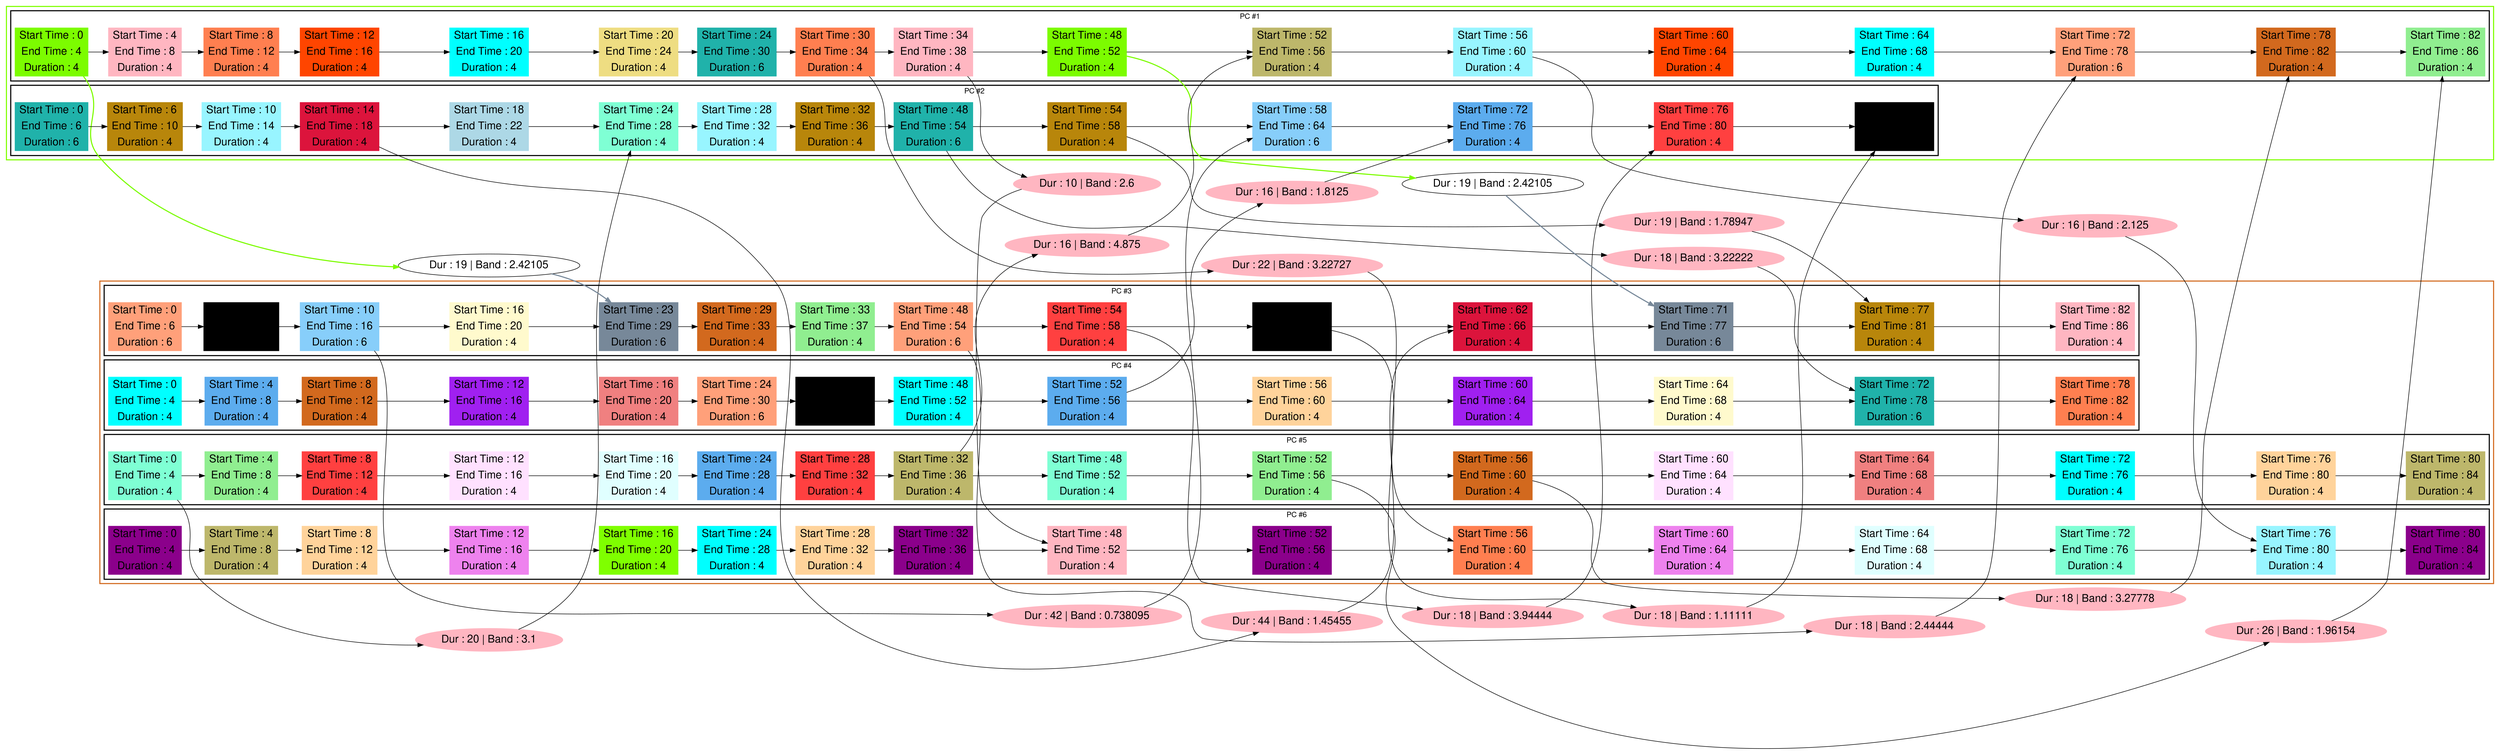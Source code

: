 digraph G {

fontname="Helvetica,Arial,sans-serif"
node [fontname="Helvetica,Arial,sans-serif"]
edge [fontname="Helvetica,Arial,sans-serif"]
graph [rankdir = "LR"];
node [fontsize = "20" shape = "ellipse"];

    subgraph cluster_Mod_0{
        color =chartreuse
        style = bold
        subgraph cluster_0{
           node [style=filled]
           color = black


            "node61" [
               label = "Start Time : 0 | End Time : 4 | Duration : 4"
               shape = "record"
               color = lawngreen
            ]

            "node75" [
               label = "Start Time : 4 | End Time : 8 | Duration : 4"
               shape = "record"
               color = lightpink
            ]

            "node37" [
               label = "Start Time : 8 | End Time : 12 | Duration : 4"
               shape = "record"
               color = coral
            ]

            "node12" [
               label = "Start Time : 12 | End Time : 16 | Duration : 4"
               shape = "record"
               color = orangered1
            ]

            "node47" [
               label = "Start Time : 16 | End Time : 20 | Duration : 4"
               shape = "record"
               color = cyan
            ]

            "node70" [
               label = "Start Time : 20 | End Time : 24 | Duration : 4"
               shape = "record"
               color = lightgoldenrod
            ]

            "node84" [
               label = "Start Time : 24 | End Time : 30 | Duration : 6"
               shape = "record"
               color = lightseagreen
            ]

            "node38" [
               label = "Start Time : 30 | End Time : 34 | Duration : 4"
               shape = "record"
               color = coral
            ]

            "node76" [
               label = "Start Time : 34 | End Time : 38 | Duration : 4"
               shape = "record"
               color = lightpink
            ]

            "node62" [
               label = "Start Time : 48 | End Time : 52 | Duration : 4"
               shape = "record"
               color = lawngreen
            ]

            "node55" [
               label = "Start Time : 52 | End Time : 56 | Duration : 4"
               shape = "record"
               color = darkkhaki
            ]

            "node30" [
               label = "Start Time : 56 | End Time : 60 | Duration : 4"
               shape = "record"
               color = cadetblue1
            ]

            "node13" [
               label = "Start Time : 60 | End Time : 64 | Duration : 4"
               shape = "record"
               color = orangered1
            ]

            "node48" [
               label = "Start Time : 64 | End Time : 68 | Duration : 4"
               shape = "record"
               color = cyan
            ]

            "node82" [
               label = "Start Time : 72 | End Time : 78 | Duration : 6"
               shape = "record"
               color = lightsalmon
            ]

            "node36" [
               label = "Start Time : 78 | End Time : 82 | Duration : 4"
               shape = "record"
               color = chocolate
            ]

            "node74" [
               label = "Start Time : 82 | End Time : 86 | Duration : 4"
               shape = "record"
               color = lightgreen
            ]

            node61 -> node75 -> node37 -> node12 -> node47 -> node70 -> node84 -> node38 -> node76 -> node62 -> node55 -> node30 -> node13 -> node48 -> node82 -> node36 -> node74

            label = "PC #1"

        }
        subgraph cluster_1{
           node [style=filled]
           color = black


            "node83" [
               label = "Start Time : 0 | End Time : 6 | Duration : 6"
               shape = "record"
               color = lightseagreen
            ]

            "node49" [
               label = "Start Time : 6 | End Time : 10 | Duration : 4"
               shape = "record"
               color = darkgoldenrod
            ]

            "node28" [
               label = "Start Time : 10 | End Time : 14 | Duration : 4"
               shape = "record"
               color = cadetblue1
            ]

            "node45" [
               label = "Start Time : 14 | End Time : 18 | Duration : 4"
               shape = "record"
               color = crimson
            ]

            "node65" [
               label = "Start Time : 18 | End Time : 22 | Duration : 4"
               shape = "record"
               color = lightblue
            ]

            "node9" [
               label = "Start Time : 24 | End Time : 28 | Duration : 4"
               shape = "record"
               color = aquamarine
            ]

            "node29" [
               label = "Start Time : 28 | End Time : 32 | Duration : 4"
               shape = "record"
               color = cadetblue1
            ]

            "node50" [
               label = "Start Time : 32 | End Time : 36 | Duration : 4"
               shape = "record"
               color = darkgoldenrod
            ]

            "node85" [
               label = "Start Time : 48 | End Time : 54 | Duration : 6"
               shape = "record"
               color = lightseagreen
            ]

            "node51" [
               label = "Start Time : 54 | End Time : 58 | Duration : 4"
               shape = "record"
               color = darkgoldenrod
            ]

            "node88" [
               label = "Start Time : 58 | End Time : 64 | Duration : 6"
               shape = "record"
               color = lightskyblue
            ]

            "node3" [
               label = "Start Time : 72 | End Time : 76 | Duration : 4"
               shape = "record"
               color = steelblue2
            ]

            "node23" [
               label = "Start Time : 76 | End Time : 80 | Duration : 4"
               shape = "record"
               color = brown1
            ]

            "node44" [
               label = "Start Time : 80 | End Time : 84 | Duration : 4"
               shape = "record"
               color = cornflower
            ]

            node83 -> node49 -> node28 -> node45 -> node65 -> node9 -> node29 -> node50 -> node85 -> node51 -> node88 -> node3 -> node23 -> node44

            label = "PC #2"

        }
    }
    subgraph cluster_Mod_2{
        color =chocolate
        style = bold
        subgraph cluster_2{
           node [style=filled]
           color = black


            "node79" [
               label = "Start Time : 0 | End Time : 6 | Duration : 6"
               shape = "record"
               color = lightsalmon
            ]

            "node41" [
               label = "Start Time : 6 | End Time : 10 | Duration : 4"
               shape = "record"
               color = cornflower
            ]

            "node87" [
               label = "Start Time : 10 | End Time : 16 | Duration : 6"
               shape = "record"
               color = lightskyblue
            ]

            "node63" [
               label = "Start Time : 16 | End Time : 20 | Duration : 4"
               shape = "record"
               color = lemonchiffon
            ]

            "node89" [
               label = "Start Time : 23 | End Time : 29 | Duration : 6"
               shape = "record"
               color = lightslategray
            ]

            "node34" [
               label = "Start Time : 29 | End Time : 33 | Duration : 4"
               shape = "record"
               color = chocolate
            ]

            "node72" [
               label = "Start Time : 33 | End Time : 37 | Duration : 4"
               shape = "record"
               color = lightgreen
            ]

            "node81" [
               label = "Start Time : 48 | End Time : 54 | Duration : 6"
               shape = "record"
               color = lightsalmon
            ]

            "node22" [
               label = "Start Time : 54 | End Time : 58 | Duration : 4"
               shape = "record"
               color = brown1
            ]

            "node43" [
               label = "Start Time : 58 | End Time : 62 | Duration : 4"
               shape = "record"
               color = cornflower
            ]

            "node46" [
               label = "Start Time : 62 | End Time : 66 | Duration : 4"
               shape = "record"
               color = crimson
            ]

            "node90" [
               label = "Start Time : 71 | End Time : 77 | Duration : 6"
               shape = "record"
               color = lightslategray
            ]

            "node52" [
               label = "Start Time : 77 | End Time : 81 | Duration : 4"
               shape = "record"
               color = darkgoldenrod
            ]

            "node78" [
               label = "Start Time : 82 | End Time : 86 | Duration : 4"
               shape = "record"
               color = lightpink
            ]

            node79 -> node41 -> node87 -> node63 -> node89 -> node34 -> node72 -> node81 -> node22 -> node43 -> node46 -> node90 -> node52 -> node78

            label = "PC #3"

        }
        subgraph cluster_3{
           node [style=filled]
           color = black


            "node4" [
               label = "Start Time : 0 | End Time : 4 | Duration : 4"
               shape = "record"
               color = aqua
            ]

            "node0" [
               label = "Start Time : 4 | End Time : 8 | Duration : 4"
               shape = "record"
               color = steelblue2
            ]

            "node33" [
               label = "Start Time : 8 | End Time : 12 | Duration : 4"
               shape = "record"
               color = chocolate
            ]

            "node14" [
               label = "Start Time : 12 | End Time : 16 | Duration : 4"
               shape = "record"
               color = x11purple
            ]

            "node66" [
               label = "Start Time : 16 | End Time : 20 | Duration : 4"
               shape = "record"
               color = lightcoral
            ]

            "node80" [
               label = "Start Time : 24 | End Time : 30 | Duration : 6"
               shape = "record"
               color = lightsalmon
            ]

            "node42" [
               label = "Start Time : 30 | End Time : 34 | Duration : 4"
               shape = "record"
               color = cornflower
            ]

            "node6" [
               label = "Start Time : 48 | End Time : 52 | Duration : 4"
               shape = "record"
               color = aqua
            ]

            "node2" [
               label = "Start Time : 52 | End Time : 56 | Duration : 4"
               shape = "record"
               color = steelblue2
            ]

            "node26" [
               label = "Start Time : 56 | End Time : 60 | Duration : 4"
               shape = "record"
               color = burlywood1
            ]

            "node15" [
               label = "Start Time : 60 | End Time : 64 | Duration : 4"
               shape = "record"
               color = x11purple
            ]

            "node64" [
               label = "Start Time : 64 | End Time : 68 | Duration : 4"
               shape = "record"
               color = lemonchiffon
            ]

            "node86" [
               label = "Start Time : 72 | End Time : 78 | Duration : 6"
               shape = "record"
               color = lightseagreen
            ]

            "node40" [
               label = "Start Time : 78 | End Time : 82 | Duration : 4"
               shape = "record"
               color = coral
            ]

            node4 -> node0 -> node33 -> node14 -> node66 -> node80 -> node42 -> node6 -> node2 -> node26 -> node15 -> node64 -> node86 -> node40

            label = "PC #4"

        }
        subgraph cluster_4{
           node [style=filled]
           color = black


            "node8" [
               label = "Start Time : 0 | End Time : 4 | Duration : 4"
               shape = "record"
               color = aquamarine
            ]

            "node71" [
               label = "Start Time : 4 | End Time : 8 | Duration : 4"
               shape = "record"
               color = lightgreen
            ]

            "node20" [
               label = "Start Time : 8 | End Time : 12 | Duration : 4"
               shape = "record"
               color = brown1
            ]

            "node16" [
               label = "Start Time : 12 | End Time : 16 | Duration : 4"
               shape = "record"
               color = thistle1
            ]

            "node68" [
               label = "Start Time : 16 | End Time : 20 | Duration : 4"
               shape = "record"
               color = lightcyan
            ]

            "node1" [
               label = "Start Time : 24 | End Time : 28 | Duration : 4"
               shape = "record"
               color = steelblue2
            ]

            "node21" [
               label = "Start Time : 28 | End Time : 32 | Duration : 4"
               shape = "record"
               color = brown1
            ]

            "node54" [
               label = "Start Time : 32 | End Time : 36 | Duration : 4"
               shape = "record"
               color = darkkhaki
            ]

            "node10" [
               label = "Start Time : 48 | End Time : 52 | Duration : 4"
               shape = "record"
               color = aquamarine
            ]

            "node73" [
               label = "Start Time : 52 | End Time : 56 | Duration : 4"
               shape = "record"
               color = lightgreen
            ]

            "node35" [
               label = "Start Time : 56 | End Time : 60 | Duration : 4"
               shape = "record"
               color = chocolate
            ]

            "node17" [
               label = "Start Time : 60 | End Time : 64 | Duration : 4"
               shape = "record"
               color = thistle1
            ]

            "node67" [
               label = "Start Time : 64 | End Time : 68 | Duration : 4"
               shape = "record"
               color = lightcoral
            ]

            "node7" [
               label = "Start Time : 72 | End Time : 76 | Duration : 4"
               shape = "record"
               color = aqua
            ]

            "node27" [
               label = "Start Time : 76 | End Time : 80 | Duration : 4"
               shape = "record"
               color = burlywood1
            ]

            "node56" [
               label = "Start Time : 80 | End Time : 84 | Duration : 4"
               shape = "record"
               color = darkkhaki
            ]

            node8 -> node71 -> node20 -> node16 -> node68 -> node1 -> node21 -> node54 -> node10 -> node73 -> node35 -> node17 -> node67 -> node7 -> node27 -> node56

            label = "PC #5"

        }
        subgraph cluster_5{
           node [style=filled]
           color = black


            "node57" [
               label = "Start Time : 0 | End Time : 4 | Duration : 4"
               shape = "record"
               color = darkmagenta
            ]

            "node53" [
               label = "Start Time : 4 | End Time : 8 | Duration : 4"
               shape = "record"
               color = darkkhaki
            ]

            "node24" [
               label = "Start Time : 8 | End Time : 12 | Duration : 4"
               shape = "record"
               color = burlywood1
            ]

            "node18" [
               label = "Start Time : 12 | End Time : 16 | Duration : 4"
               shape = "record"
               color = violet
            ]

            "node32" [
               label = "Start Time : 16 | End Time : 20 | Duration : 4"
               shape = "record"
               color = chartreuse
            ]

            "node5" [
               label = "Start Time : 24 | End Time : 28 | Duration : 4"
               shape = "record"
               color = aqua
            ]

            "node25" [
               label = "Start Time : 28 | End Time : 32 | Duration : 4"
               shape = "record"
               color = burlywood1
            ]

            "node58" [
               label = "Start Time : 32 | End Time : 36 | Duration : 4"
               shape = "record"
               color = darkmagenta
            ]

            "node77" [
               label = "Start Time : 48 | End Time : 52 | Duration : 4"
               shape = "record"
               color = lightpink
            ]

            "node59" [
               label = "Start Time : 52 | End Time : 56 | Duration : 4"
               shape = "record"
               color = darkmagenta
            ]

            "node39" [
               label = "Start Time : 56 | End Time : 60 | Duration : 4"
               shape = "record"
               color = coral
            ]

            "node19" [
               label = "Start Time : 60 | End Time : 64 | Duration : 4"
               shape = "record"
               color = violet
            ]

            "node69" [
               label = "Start Time : 64 | End Time : 68 | Duration : 4"
               shape = "record"
               color = lightcyan
            ]

            "node11" [
               label = "Start Time : 72 | End Time : 76 | Duration : 4"
               shape = "record"
               color = aquamarine
            ]

            "node31" [
               label = "Start Time : 76 | End Time : 80 | Duration : 4"
               shape = "record"
               color = cadetblue1
            ]

            "node60" [
               label = "Start Time : 80 | End Time : 84 | Duration : 4"
               shape = "record"
               color = darkmagenta
            ]

            node57 -> node53 -> node24 -> node18 -> node32 -> node5 -> node25 -> node58 -> node77 -> node59 -> node39 -> node19 -> node69 -> node11 -> node31 -> node60

            label = "PC #6"

        }
    }
    "contextMessage0" [
       label = "Dur : 20 | Band : 3.1"
       shape = "ellipse"       color = lightpink
       style = filled   ]
    "contextMessage1" [
       label = "Dur : 10 | Band : 2.6"
       shape = "ellipse"       color = lightpink
       style = filled   ]
    "contextMessage2" [
       label = "Dur : 16 | Band : 4.875"
       shape = "ellipse"       color = lightpink
       style = filled   ]
    "contextMessage3" [
       label = "Dur : 22 | Band : 3.22727"
       shape = "ellipse"       color = lightpink
       style = filled   ]
    "contextMessage4" [
       label = "Dur : 42 | Band : 0.738095"
       shape = "ellipse"       color = lightpink
       style = filled   ]
    "contextMessage5" [
       label = "Dur : 44 | Band : 1.45455"
       shape = "ellipse"       color = lightpink
       style = filled   ]
    "contextMessage6" [
       label = "Dur : 18 | Band : 2.44444"
       shape = "ellipse"       color = lightpink
       style = filled   ]
    "contextMessage7" [
       label = "Dur : 18 | Band : 3.22222"
       shape = "ellipse"       color = lightpink
       style = filled   ]
    "contextMessage8" [
       label = "Dur : 16 | Band : 1.8125"
       shape = "ellipse"       color = lightpink
       style = filled   ]
    "contextMessage9" [
       label = "Dur : 18 | Band : 3.94444"
       shape = "ellipse"       color = lightpink
       style = filled   ]
    "contextMessage10" [
       label = "Dur : 16 | Band : 2.125"
       shape = "ellipse"       color = lightpink
       style = filled   ]
    "contextMessage11" [
       label = "Dur : 19 | Band : 1.78947"
       shape = "ellipse"       color = lightpink
       style = filled   ]
    "contextMessage12" [
       label = "Dur : 18 | Band : 3.27778"
       shape = "ellipse"       color = lightpink
       style = filled   ]
    "contextMessage13" [
       label = "Dur : 18 | Band : 1.11111"
       shape = "ellipse"       color = lightpink
       style = filled   ]
    "contextMessage14" [
       label = "Dur : 26 | Band : 1.96154"
       shape = "ellipse"       color = lightpink
       style = filled   ]

    node8 -> contextMessage0 -> node9
    node76 -> contextMessage1 -> node77
    node54 -> contextMessage2 -> node55
    node38 -> contextMessage3 -> node39
    node87 -> contextMessage4 -> node88
    node45 -> contextMessage5 -> node46
    node81 -> contextMessage6 -> node82
    node85 -> contextMessage7 -> node86
    node2 -> contextMessage8 -> node3
    node22 -> contextMessage9 -> node23
    node30 -> contextMessage10 -> node31
    node51 -> contextMessage11 -> node52
    node35 -> contextMessage12 -> node36
    node43 -> contextMessage13 -> node44
    node73 -> contextMessage14 -> node74

    "message0" [
       label = "Dur : 19 | Band : 2.42105"
       shape = "ellipse"   ]
    "message1" [
       label = "Dur : 19 | Band : 2.42105"
       shape = "ellipse"   ]

    node61 -> message0 [color =lawngreen style = bold]
    message0 -> node89 [color =lightslategray style = bold]
    node62 -> message1 [color =lawngreen style = bold]
    message1 -> node90 [color =lightslategray style = bold]

}

